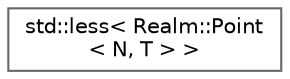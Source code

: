 digraph "Graphical Class Hierarchy"
{
 // LATEX_PDF_SIZE
  bgcolor="transparent";
  edge [fontname=Helvetica,fontsize=10,labelfontname=Helvetica,labelfontsize=10];
  node [fontname=Helvetica,fontsize=10,shape=box,height=0.2,width=0.4];
  rankdir="LR";
  Node0 [id="Node000000",label="std::less\< Realm::Point\l\< N, T \> \>",height=0.2,width=0.4,color="grey40", fillcolor="white", style="filled",URL="$structstd_1_1less_3_01Realm_1_1Point_3_01N_00_01T_01_4_01_4.html",tooltip=" "];
}
